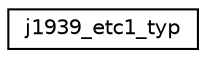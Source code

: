 digraph "Graphical Class Hierarchy"
{
  edge [fontname="Helvetica",fontsize="10",labelfontname="Helvetica",labelfontsize="10"];
  node [fontname="Helvetica",fontsize="10",shape=record];
  rankdir="LR";
  Node0 [label="j1939_etc1_typ",height=0.2,width=0.4,color="black", fillcolor="white", style="filled",URL="$structj1939__etc1__typ.html"];
}
